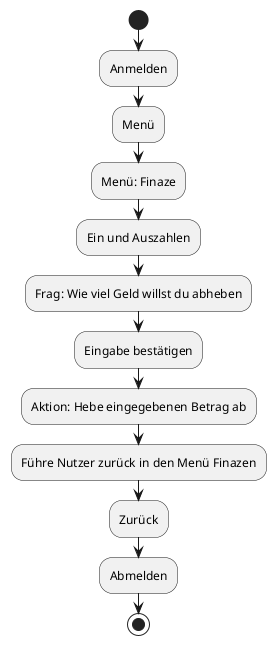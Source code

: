 @startuml
start
:Anmelden;
:Menü;
:Menü: Finaze;
:Ein und Auszahlen;
:Frag: Wie viel Geld willst du abheben;
:Eingabe bestätigen;
:Aktion: Hebe eingegebenen Betrag ab;
:Führe Nutzer zurück in den Menü Finazen;
:Zurück; 
:Abmelden;
Stop 
@enduml

@startuml
start;
: Anmelden;
: Menü;
: Menü:Finanzen;
: Kaufen und Verkaufen; 
: Frag: Welche Aktien will du Kaufen/Verkaufen?;
: Wähle: Aktie aus;
: Frag: Wie Viele Aktien willst du Kaufen und Vewrkaufen?;
: Wähl: Anzahl der Aktien aus;
: Checke: Bei kauf ob das Aufgeladene Geld ausreich für kauf; 
: Führe den Nutzer zurück zum Menü Finazen zurück;
: Zurück;
: Abmelden; 
stop; 
@enduml

@startuml
start;
:Anmelden;
:Menü;
:Menü: Aktien; 
:Kurse;
:Zeige: Aktien Kurse;
:Zurück:Ins Menü Aktien;
:Zurück: Ins Menü; 
:Abmelden;  
stop 
@enduml

@startuml
start
:Anmelden;
:Menü; 
:Menü: Aktien;
:Portfoliio;
:Zeig: Aktien und deren Anteile; 
:Zurück;
:Abmelden;
stop
@enduml

